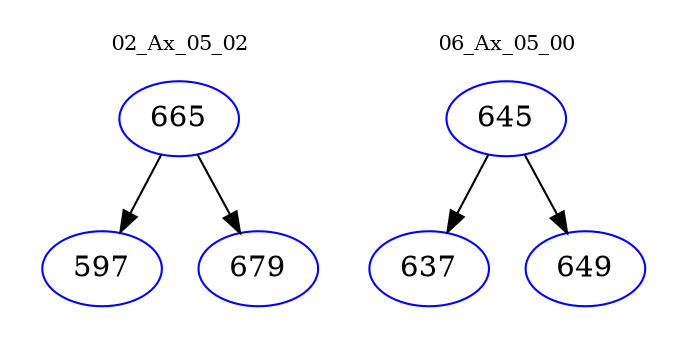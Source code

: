 digraph{
subgraph cluster_0 {
color = white
label = "02_Ax_05_02";
fontsize=10;
T0_665 [label="665", color="blue"]
T0_665 -> T0_597 [color="black"]
T0_597 [label="597", color="blue"]
T0_665 -> T0_679 [color="black"]
T0_679 [label="679", color="blue"]
}
subgraph cluster_1 {
color = white
label = "06_Ax_05_00";
fontsize=10;
T1_645 [label="645", color="blue"]
T1_645 -> T1_637 [color="black"]
T1_637 [label="637", color="blue"]
T1_645 -> T1_649 [color="black"]
T1_649 [label="649", color="blue"]
}
}
